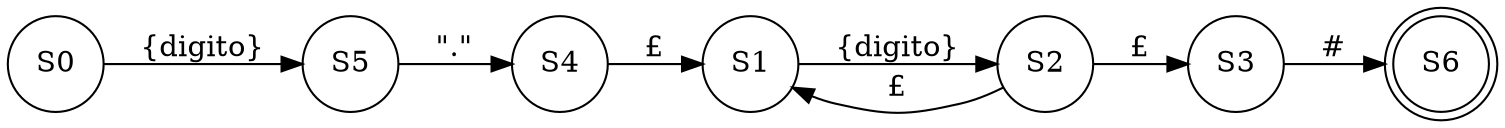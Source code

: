 digraph afn {
rankdir=LR
S0[shape="circle"]
S5[shape="circle"]
S4[shape="circle"]
S1[shape="circle"]
S2[shape="circle"]
S3[shape="circle"]
S6[shape="doublecircle"];

S0->S5 [label="{digito}"]
S5->S4 [label="\".\""]
S4->S1 [label="£"]
S1->S2 [label="{digito}"]
S2->S1 [label="£"]
S2->S3 [label="£"]
S3->S6 [label="#"]

}